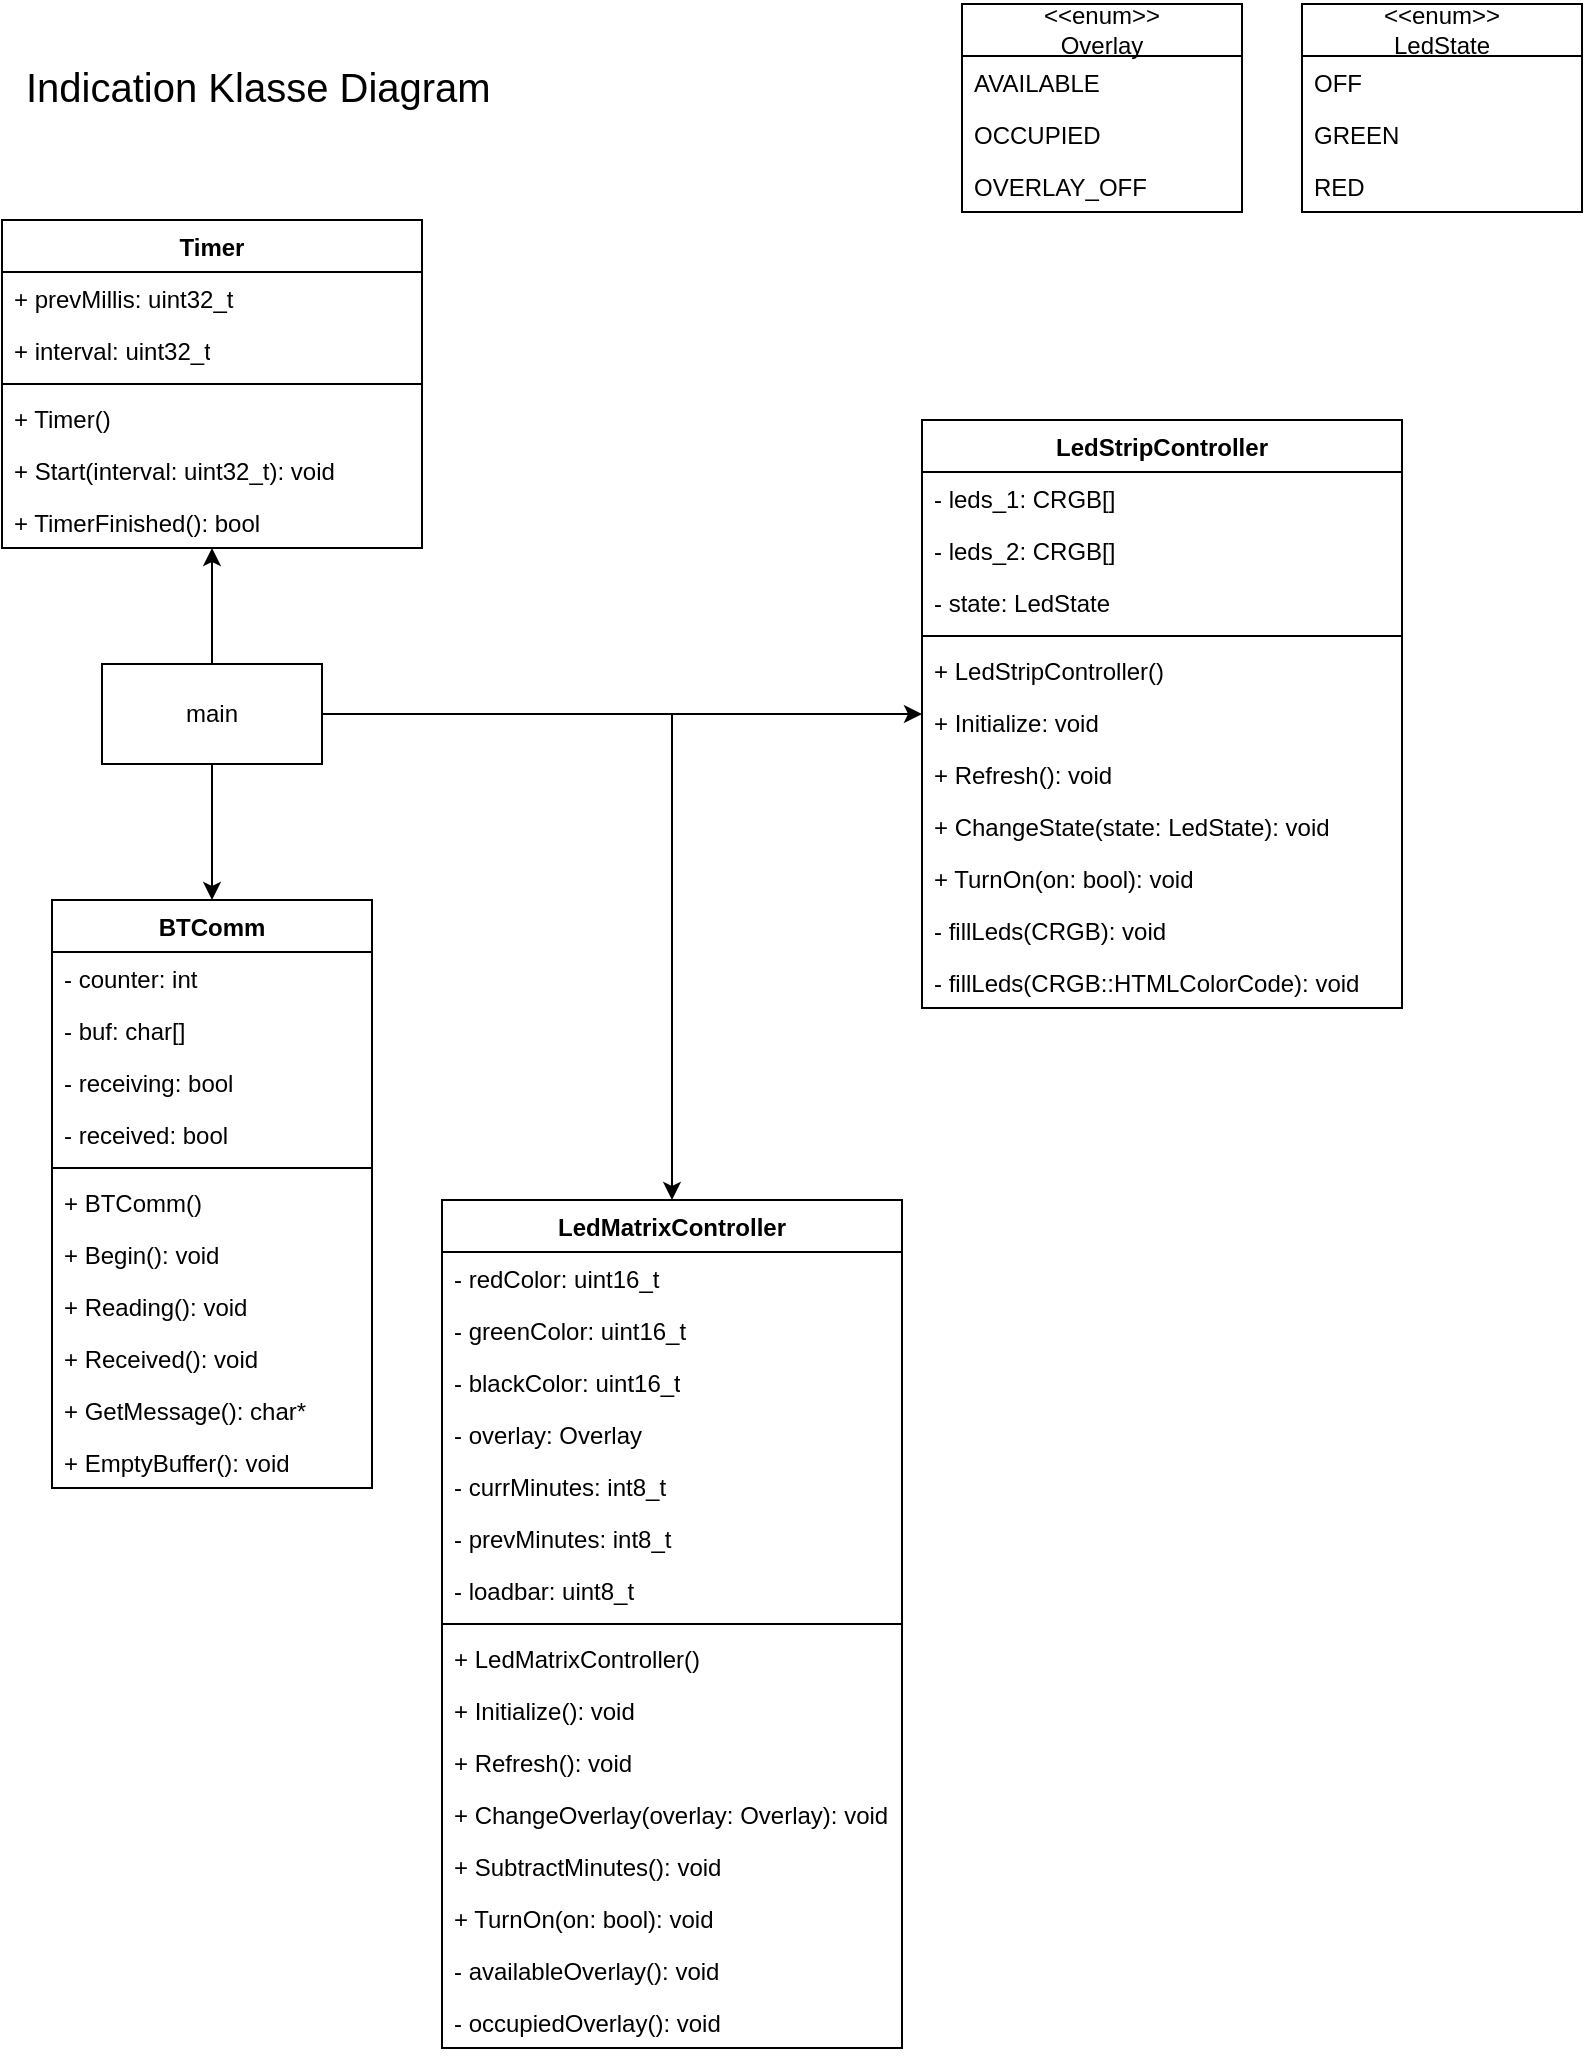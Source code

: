 <mxfile version="23.0.2" type="device" pages="3">
  <diagram name="indication_class_diagram" id="NNfYvnVeqsn_RB0buR1S">
    <mxGraphModel dx="1434" dy="844" grid="1" gridSize="10" guides="1" tooltips="1" connect="1" arrows="1" fold="1" page="1" pageScale="1" pageWidth="827" pageHeight="1169" math="0" shadow="0">
      <root>
        <mxCell id="0" />
        <mxCell id="1" parent="0" />
        <mxCell id="0fMO9VEvSMzmVVx_j5IC-1" value="BTComm" style="swimlane;fontStyle=1;align=center;verticalAlign=top;childLayout=stackLayout;horizontal=1;startSize=26;horizontalStack=0;resizeParent=1;resizeParentMax=0;resizeLast=0;collapsible=1;marginBottom=0;whiteSpace=wrap;html=1;" vertex="1" parent="1">
          <mxGeometry x="55" y="468" width="160" height="294" as="geometry" />
        </mxCell>
        <mxCell id="0fMO9VEvSMzmVVx_j5IC-2" value="- counter: int" style="text;strokeColor=none;fillColor=none;align=left;verticalAlign=top;spacingLeft=4;spacingRight=4;overflow=hidden;rotatable=0;points=[[0,0.5],[1,0.5]];portConstraint=eastwest;whiteSpace=wrap;html=1;" vertex="1" parent="0fMO9VEvSMzmVVx_j5IC-1">
          <mxGeometry y="26" width="160" height="26" as="geometry" />
        </mxCell>
        <mxCell id="1rypp4ab7RT1z3gHNynG-1" value="- buf: char[]" style="text;strokeColor=none;fillColor=none;align=left;verticalAlign=top;spacingLeft=4;spacingRight=4;overflow=hidden;rotatable=0;points=[[0,0.5],[1,0.5]];portConstraint=eastwest;whiteSpace=wrap;html=1;" vertex="1" parent="0fMO9VEvSMzmVVx_j5IC-1">
          <mxGeometry y="52" width="160" height="26" as="geometry" />
        </mxCell>
        <mxCell id="1rypp4ab7RT1z3gHNynG-2" value="- receiving: bool" style="text;strokeColor=none;fillColor=none;align=left;verticalAlign=top;spacingLeft=4;spacingRight=4;overflow=hidden;rotatable=0;points=[[0,0.5],[1,0.5]];portConstraint=eastwest;whiteSpace=wrap;html=1;" vertex="1" parent="0fMO9VEvSMzmVVx_j5IC-1">
          <mxGeometry y="78" width="160" height="26" as="geometry" />
        </mxCell>
        <mxCell id="1rypp4ab7RT1z3gHNynG-3" value="- received: bool" style="text;strokeColor=none;fillColor=none;align=left;verticalAlign=top;spacingLeft=4;spacingRight=4;overflow=hidden;rotatable=0;points=[[0,0.5],[1,0.5]];portConstraint=eastwest;whiteSpace=wrap;html=1;" vertex="1" parent="0fMO9VEvSMzmVVx_j5IC-1">
          <mxGeometry y="104" width="160" height="26" as="geometry" />
        </mxCell>
        <mxCell id="0fMO9VEvSMzmVVx_j5IC-3" value="" style="line;strokeWidth=1;fillColor=none;align=left;verticalAlign=middle;spacingTop=-1;spacingLeft=3;spacingRight=3;rotatable=0;labelPosition=right;points=[];portConstraint=eastwest;strokeColor=inherit;" vertex="1" parent="0fMO9VEvSMzmVVx_j5IC-1">
          <mxGeometry y="130" width="160" height="8" as="geometry" />
        </mxCell>
        <mxCell id="1rypp4ab7RT1z3gHNynG-4" value="+ BTComm()" style="text;strokeColor=none;fillColor=none;align=left;verticalAlign=top;spacingLeft=4;spacingRight=4;overflow=hidden;rotatable=0;points=[[0,0.5],[1,0.5]];portConstraint=eastwest;whiteSpace=wrap;html=1;" vertex="1" parent="0fMO9VEvSMzmVVx_j5IC-1">
          <mxGeometry y="138" width="160" height="26" as="geometry" />
        </mxCell>
        <mxCell id="1rypp4ab7RT1z3gHNynG-5" value="+ Begin(): void" style="text;strokeColor=none;fillColor=none;align=left;verticalAlign=top;spacingLeft=4;spacingRight=4;overflow=hidden;rotatable=0;points=[[0,0.5],[1,0.5]];portConstraint=eastwest;whiteSpace=wrap;html=1;" vertex="1" parent="0fMO9VEvSMzmVVx_j5IC-1">
          <mxGeometry y="164" width="160" height="26" as="geometry" />
        </mxCell>
        <mxCell id="0fMO9VEvSMzmVVx_j5IC-4" value="+ Reading(): void" style="text;strokeColor=none;fillColor=none;align=left;verticalAlign=top;spacingLeft=4;spacingRight=4;overflow=hidden;rotatable=0;points=[[0,0.5],[1,0.5]];portConstraint=eastwest;whiteSpace=wrap;html=1;" vertex="1" parent="0fMO9VEvSMzmVVx_j5IC-1">
          <mxGeometry y="190" width="160" height="26" as="geometry" />
        </mxCell>
        <mxCell id="1rypp4ab7RT1z3gHNynG-6" value="+ Received(): void" style="text;strokeColor=none;fillColor=none;align=left;verticalAlign=top;spacingLeft=4;spacingRight=4;overflow=hidden;rotatable=0;points=[[0,0.5],[1,0.5]];portConstraint=eastwest;whiteSpace=wrap;html=1;" vertex="1" parent="0fMO9VEvSMzmVVx_j5IC-1">
          <mxGeometry y="216" width="160" height="26" as="geometry" />
        </mxCell>
        <mxCell id="1rypp4ab7RT1z3gHNynG-8" value="+ GetMessage(): char*" style="text;strokeColor=none;fillColor=none;align=left;verticalAlign=top;spacingLeft=4;spacingRight=4;overflow=hidden;rotatable=0;points=[[0,0.5],[1,0.5]];portConstraint=eastwest;whiteSpace=wrap;html=1;" vertex="1" parent="0fMO9VEvSMzmVVx_j5IC-1">
          <mxGeometry y="242" width="160" height="26" as="geometry" />
        </mxCell>
        <mxCell id="1rypp4ab7RT1z3gHNynG-7" value="+ EmptyBuffer(): void" style="text;strokeColor=none;fillColor=none;align=left;verticalAlign=top;spacingLeft=4;spacingRight=4;overflow=hidden;rotatable=0;points=[[0,0.5],[1,0.5]];portConstraint=eastwest;whiteSpace=wrap;html=1;" vertex="1" parent="0fMO9VEvSMzmVVx_j5IC-1">
          <mxGeometry y="268" width="160" height="26" as="geometry" />
        </mxCell>
        <mxCell id="1rypp4ab7RT1z3gHNynG-13" value="LedMatrixController" style="swimlane;fontStyle=1;align=center;verticalAlign=top;childLayout=stackLayout;horizontal=1;startSize=26;horizontalStack=0;resizeParent=1;resizeParentMax=0;resizeLast=0;collapsible=1;marginBottom=0;whiteSpace=wrap;html=1;" vertex="1" parent="1">
          <mxGeometry x="250" y="618" width="230" height="424" as="geometry" />
        </mxCell>
        <mxCell id="1rypp4ab7RT1z3gHNynG-14" value="- redColor: uint16_t" style="text;strokeColor=none;fillColor=none;align=left;verticalAlign=top;spacingLeft=4;spacingRight=4;overflow=hidden;rotatable=0;points=[[0,0.5],[1,0.5]];portConstraint=eastwest;whiteSpace=wrap;html=1;" vertex="1" parent="1rypp4ab7RT1z3gHNynG-13">
          <mxGeometry y="26" width="230" height="26" as="geometry" />
        </mxCell>
        <mxCell id="1rypp4ab7RT1z3gHNynG-15" value="- greenColor: uint16_t" style="text;strokeColor=none;fillColor=none;align=left;verticalAlign=top;spacingLeft=4;spacingRight=4;overflow=hidden;rotatable=0;points=[[0,0.5],[1,0.5]];portConstraint=eastwest;whiteSpace=wrap;html=1;" vertex="1" parent="1rypp4ab7RT1z3gHNynG-13">
          <mxGeometry y="52" width="230" height="26" as="geometry" />
        </mxCell>
        <mxCell id="1rypp4ab7RT1z3gHNynG-16" value="- blackColor: uint16_t" style="text;strokeColor=none;fillColor=none;align=left;verticalAlign=top;spacingLeft=4;spacingRight=4;overflow=hidden;rotatable=0;points=[[0,0.5],[1,0.5]];portConstraint=eastwest;whiteSpace=wrap;html=1;" vertex="1" parent="1rypp4ab7RT1z3gHNynG-13">
          <mxGeometry y="78" width="230" height="26" as="geometry" />
        </mxCell>
        <mxCell id="1rypp4ab7RT1z3gHNynG-25" value="- overlay: Overlay" style="text;strokeColor=none;fillColor=none;align=left;verticalAlign=top;spacingLeft=4;spacingRight=4;overflow=hidden;rotatable=0;points=[[0,0.5],[1,0.5]];portConstraint=eastwest;whiteSpace=wrap;html=1;" vertex="1" parent="1rypp4ab7RT1z3gHNynG-13">
          <mxGeometry y="104" width="230" height="26" as="geometry" />
        </mxCell>
        <mxCell id="1rypp4ab7RT1z3gHNynG-26" value="- currMinutes: int8_t" style="text;strokeColor=none;fillColor=none;align=left;verticalAlign=top;spacingLeft=4;spacingRight=4;overflow=hidden;rotatable=0;points=[[0,0.5],[1,0.5]];portConstraint=eastwest;whiteSpace=wrap;html=1;" vertex="1" parent="1rypp4ab7RT1z3gHNynG-13">
          <mxGeometry y="130" width="230" height="26" as="geometry" />
        </mxCell>
        <mxCell id="1rypp4ab7RT1z3gHNynG-17" value="- prevMinutes: int8_t" style="text;strokeColor=none;fillColor=none;align=left;verticalAlign=top;spacingLeft=4;spacingRight=4;overflow=hidden;rotatable=0;points=[[0,0.5],[1,0.5]];portConstraint=eastwest;whiteSpace=wrap;html=1;" vertex="1" parent="1rypp4ab7RT1z3gHNynG-13">
          <mxGeometry y="156" width="230" height="26" as="geometry" />
        </mxCell>
        <mxCell id="1rypp4ab7RT1z3gHNynG-27" value="- loadbar: uint8_t" style="text;strokeColor=none;fillColor=none;align=left;verticalAlign=top;spacingLeft=4;spacingRight=4;overflow=hidden;rotatable=0;points=[[0,0.5],[1,0.5]];portConstraint=eastwest;whiteSpace=wrap;html=1;" vertex="1" parent="1rypp4ab7RT1z3gHNynG-13">
          <mxGeometry y="182" width="230" height="26" as="geometry" />
        </mxCell>
        <mxCell id="1rypp4ab7RT1z3gHNynG-18" value="" style="line;strokeWidth=1;fillColor=none;align=left;verticalAlign=middle;spacingTop=-1;spacingLeft=3;spacingRight=3;rotatable=0;labelPosition=right;points=[];portConstraint=eastwest;strokeColor=inherit;" vertex="1" parent="1rypp4ab7RT1z3gHNynG-13">
          <mxGeometry y="208" width="230" height="8" as="geometry" />
        </mxCell>
        <mxCell id="1rypp4ab7RT1z3gHNynG-19" value="+ LedMatrixController()" style="text;strokeColor=none;fillColor=none;align=left;verticalAlign=top;spacingLeft=4;spacingRight=4;overflow=hidden;rotatable=0;points=[[0,0.5],[1,0.5]];portConstraint=eastwest;whiteSpace=wrap;html=1;" vertex="1" parent="1rypp4ab7RT1z3gHNynG-13">
          <mxGeometry y="216" width="230" height="26" as="geometry" />
        </mxCell>
        <mxCell id="1rypp4ab7RT1z3gHNynG-20" value="+ Initialize(): void" style="text;strokeColor=none;fillColor=none;align=left;verticalAlign=top;spacingLeft=4;spacingRight=4;overflow=hidden;rotatable=0;points=[[0,0.5],[1,0.5]];portConstraint=eastwest;whiteSpace=wrap;html=1;" vertex="1" parent="1rypp4ab7RT1z3gHNynG-13">
          <mxGeometry y="242" width="230" height="26" as="geometry" />
        </mxCell>
        <mxCell id="1rypp4ab7RT1z3gHNynG-21" value="+ Refresh(): void" style="text;strokeColor=none;fillColor=none;align=left;verticalAlign=top;spacingLeft=4;spacingRight=4;overflow=hidden;rotatable=0;points=[[0,0.5],[1,0.5]];portConstraint=eastwest;whiteSpace=wrap;html=1;" vertex="1" parent="1rypp4ab7RT1z3gHNynG-13">
          <mxGeometry y="268" width="230" height="26" as="geometry" />
        </mxCell>
        <mxCell id="1rypp4ab7RT1z3gHNynG-22" value="+ ChangeOverlay(overlay: Overlay): void" style="text;strokeColor=none;fillColor=none;align=left;verticalAlign=top;spacingLeft=4;spacingRight=4;overflow=hidden;rotatable=0;points=[[0,0.5],[1,0.5]];portConstraint=eastwest;whiteSpace=wrap;html=1;" vertex="1" parent="1rypp4ab7RT1z3gHNynG-13">
          <mxGeometry y="294" width="230" height="26" as="geometry" />
        </mxCell>
        <mxCell id="1rypp4ab7RT1z3gHNynG-23" value="+ SubtractMinutes(): void" style="text;strokeColor=none;fillColor=none;align=left;verticalAlign=top;spacingLeft=4;spacingRight=4;overflow=hidden;rotatable=0;points=[[0,0.5],[1,0.5]];portConstraint=eastwest;whiteSpace=wrap;html=1;" vertex="1" parent="1rypp4ab7RT1z3gHNynG-13">
          <mxGeometry y="320" width="230" height="26" as="geometry" />
        </mxCell>
        <mxCell id="1rypp4ab7RT1z3gHNynG-24" value="+ TurnOn(on: bool): void" style="text;strokeColor=none;fillColor=none;align=left;verticalAlign=top;spacingLeft=4;spacingRight=4;overflow=hidden;rotatable=0;points=[[0,0.5],[1,0.5]];portConstraint=eastwest;whiteSpace=wrap;html=1;" vertex="1" parent="1rypp4ab7RT1z3gHNynG-13">
          <mxGeometry y="346" width="230" height="26" as="geometry" />
        </mxCell>
        <mxCell id="1rypp4ab7RT1z3gHNynG-29" value="- availableOverlay(): void" style="text;strokeColor=none;fillColor=none;align=left;verticalAlign=top;spacingLeft=4;spacingRight=4;overflow=hidden;rotatable=0;points=[[0,0.5],[1,0.5]];portConstraint=eastwest;whiteSpace=wrap;html=1;" vertex="1" parent="1rypp4ab7RT1z3gHNynG-13">
          <mxGeometry y="372" width="230" height="26" as="geometry" />
        </mxCell>
        <mxCell id="1rypp4ab7RT1z3gHNynG-28" value="- occupiedOverlay(): void" style="text;strokeColor=none;fillColor=none;align=left;verticalAlign=top;spacingLeft=4;spacingRight=4;overflow=hidden;rotatable=0;points=[[0,0.5],[1,0.5]];portConstraint=eastwest;whiteSpace=wrap;html=1;" vertex="1" parent="1rypp4ab7RT1z3gHNynG-13">
          <mxGeometry y="398" width="230" height="26" as="geometry" />
        </mxCell>
        <mxCell id="1rypp4ab7RT1z3gHNynG-30" value="&amp;lt;&amp;lt;enum&amp;gt;&amp;gt;&lt;br&gt;Overlay" style="swimlane;fontStyle=0;childLayout=stackLayout;horizontal=1;startSize=26;fillColor=none;horizontalStack=0;resizeParent=1;resizeParentMax=0;resizeLast=0;collapsible=1;marginBottom=0;whiteSpace=wrap;html=1;" vertex="1" parent="1">
          <mxGeometry x="510" y="20" width="140" height="104" as="geometry" />
        </mxCell>
        <mxCell id="1rypp4ab7RT1z3gHNynG-31" value="AVAILABLE" style="text;strokeColor=none;fillColor=none;align=left;verticalAlign=top;spacingLeft=4;spacingRight=4;overflow=hidden;rotatable=0;points=[[0,0.5],[1,0.5]];portConstraint=eastwest;whiteSpace=wrap;html=1;" vertex="1" parent="1rypp4ab7RT1z3gHNynG-30">
          <mxGeometry y="26" width="140" height="26" as="geometry" />
        </mxCell>
        <mxCell id="1rypp4ab7RT1z3gHNynG-32" value="OCCUPIED" style="text;strokeColor=none;fillColor=none;align=left;verticalAlign=top;spacingLeft=4;spacingRight=4;overflow=hidden;rotatable=0;points=[[0,0.5],[1,0.5]];portConstraint=eastwest;whiteSpace=wrap;html=1;" vertex="1" parent="1rypp4ab7RT1z3gHNynG-30">
          <mxGeometry y="52" width="140" height="26" as="geometry" />
        </mxCell>
        <mxCell id="1rypp4ab7RT1z3gHNynG-33" value="OVERLAY_OFF" style="text;strokeColor=none;fillColor=none;align=left;verticalAlign=top;spacingLeft=4;spacingRight=4;overflow=hidden;rotatable=0;points=[[0,0.5],[1,0.5]];portConstraint=eastwest;whiteSpace=wrap;html=1;" vertex="1" parent="1rypp4ab7RT1z3gHNynG-30">
          <mxGeometry y="78" width="140" height="26" as="geometry" />
        </mxCell>
        <mxCell id="1rypp4ab7RT1z3gHNynG-34" value="LedStripController" style="swimlane;fontStyle=1;align=center;verticalAlign=top;childLayout=stackLayout;horizontal=1;startSize=26;horizontalStack=0;resizeParent=1;resizeParentMax=0;resizeLast=0;collapsible=1;marginBottom=0;whiteSpace=wrap;html=1;" vertex="1" parent="1">
          <mxGeometry x="490" y="228" width="240" height="294" as="geometry" />
        </mxCell>
        <mxCell id="1rypp4ab7RT1z3gHNynG-35" value="- leds_1: CRGB[]" style="text;strokeColor=none;fillColor=none;align=left;verticalAlign=top;spacingLeft=4;spacingRight=4;overflow=hidden;rotatable=0;points=[[0,0.5],[1,0.5]];portConstraint=eastwest;whiteSpace=wrap;html=1;" vertex="1" parent="1rypp4ab7RT1z3gHNynG-34">
          <mxGeometry y="26" width="240" height="26" as="geometry" />
        </mxCell>
        <mxCell id="1rypp4ab7RT1z3gHNynG-42" value="- leds_2: CRGB[]" style="text;strokeColor=none;fillColor=none;align=left;verticalAlign=top;spacingLeft=4;spacingRight=4;overflow=hidden;rotatable=0;points=[[0,0.5],[1,0.5]];portConstraint=eastwest;whiteSpace=wrap;html=1;" vertex="1" parent="1rypp4ab7RT1z3gHNynG-34">
          <mxGeometry y="52" width="240" height="26" as="geometry" />
        </mxCell>
        <mxCell id="1rypp4ab7RT1z3gHNynG-43" value="- state: LedState" style="text;strokeColor=none;fillColor=none;align=left;verticalAlign=top;spacingLeft=4;spacingRight=4;overflow=hidden;rotatable=0;points=[[0,0.5],[1,0.5]];portConstraint=eastwest;whiteSpace=wrap;html=1;" vertex="1" parent="1rypp4ab7RT1z3gHNynG-34">
          <mxGeometry y="78" width="240" height="26" as="geometry" />
        </mxCell>
        <mxCell id="1rypp4ab7RT1z3gHNynG-36" value="" style="line;strokeWidth=1;fillColor=none;align=left;verticalAlign=middle;spacingTop=-1;spacingLeft=3;spacingRight=3;rotatable=0;labelPosition=right;points=[];portConstraint=eastwest;strokeColor=inherit;" vertex="1" parent="1rypp4ab7RT1z3gHNynG-34">
          <mxGeometry y="104" width="240" height="8" as="geometry" />
        </mxCell>
        <mxCell id="1rypp4ab7RT1z3gHNynG-37" value="+ LedStripController()" style="text;strokeColor=none;fillColor=none;align=left;verticalAlign=top;spacingLeft=4;spacingRight=4;overflow=hidden;rotatable=0;points=[[0,0.5],[1,0.5]];portConstraint=eastwest;whiteSpace=wrap;html=1;" vertex="1" parent="1rypp4ab7RT1z3gHNynG-34">
          <mxGeometry y="112" width="240" height="26" as="geometry" />
        </mxCell>
        <mxCell id="1rypp4ab7RT1z3gHNynG-45" value="+ Initialize: void" style="text;strokeColor=none;fillColor=none;align=left;verticalAlign=top;spacingLeft=4;spacingRight=4;overflow=hidden;rotatable=0;points=[[0,0.5],[1,0.5]];portConstraint=eastwest;whiteSpace=wrap;html=1;" vertex="1" parent="1rypp4ab7RT1z3gHNynG-34">
          <mxGeometry y="138" width="240" height="26" as="geometry" />
        </mxCell>
        <mxCell id="1rypp4ab7RT1z3gHNynG-46" value="+ Refresh(): void" style="text;strokeColor=none;fillColor=none;align=left;verticalAlign=top;spacingLeft=4;spacingRight=4;overflow=hidden;rotatable=0;points=[[0,0.5],[1,0.5]];portConstraint=eastwest;whiteSpace=wrap;html=1;" vertex="1" parent="1rypp4ab7RT1z3gHNynG-34">
          <mxGeometry y="164" width="240" height="26" as="geometry" />
        </mxCell>
        <mxCell id="1rypp4ab7RT1z3gHNynG-47" value="+ ChangeState(state: LedState): void" style="text;strokeColor=none;fillColor=none;align=left;verticalAlign=top;spacingLeft=4;spacingRight=4;overflow=hidden;rotatable=0;points=[[0,0.5],[1,0.5]];portConstraint=eastwest;whiteSpace=wrap;html=1;" vertex="1" parent="1rypp4ab7RT1z3gHNynG-34">
          <mxGeometry y="190" width="240" height="26" as="geometry" />
        </mxCell>
        <mxCell id="1rypp4ab7RT1z3gHNynG-44" value="+ TurnOn(on: bool): void" style="text;strokeColor=none;fillColor=none;align=left;verticalAlign=top;spacingLeft=4;spacingRight=4;overflow=hidden;rotatable=0;points=[[0,0.5],[1,0.5]];portConstraint=eastwest;whiteSpace=wrap;html=1;" vertex="1" parent="1rypp4ab7RT1z3gHNynG-34">
          <mxGeometry y="216" width="240" height="26" as="geometry" />
        </mxCell>
        <mxCell id="1rypp4ab7RT1z3gHNynG-48" value="- fillLeds(CRGB): void" style="text;strokeColor=none;fillColor=none;align=left;verticalAlign=top;spacingLeft=4;spacingRight=4;overflow=hidden;rotatable=0;points=[[0,0.5],[1,0.5]];portConstraint=eastwest;whiteSpace=wrap;html=1;" vertex="1" parent="1rypp4ab7RT1z3gHNynG-34">
          <mxGeometry y="242" width="240" height="26" as="geometry" />
        </mxCell>
        <mxCell id="1rypp4ab7RT1z3gHNynG-49" value="- fillLeds(CRGB::HTMLColorCode): void" style="text;strokeColor=none;fillColor=none;align=left;verticalAlign=top;spacingLeft=4;spacingRight=4;overflow=hidden;rotatable=0;points=[[0,0.5],[1,0.5]];portConstraint=eastwest;whiteSpace=wrap;html=1;" vertex="1" parent="1rypp4ab7RT1z3gHNynG-34">
          <mxGeometry y="268" width="240" height="26" as="geometry" />
        </mxCell>
        <mxCell id="1rypp4ab7RT1z3gHNynG-38" value="&amp;lt;&amp;lt;enum&amp;gt;&amp;gt;&lt;br&gt;LedState" style="swimlane;fontStyle=0;childLayout=stackLayout;horizontal=1;startSize=26;fillColor=none;horizontalStack=0;resizeParent=1;resizeParentMax=0;resizeLast=0;collapsible=1;marginBottom=0;whiteSpace=wrap;html=1;" vertex="1" parent="1">
          <mxGeometry x="680" y="20" width="140" height="104" as="geometry" />
        </mxCell>
        <mxCell id="1rypp4ab7RT1z3gHNynG-39" value="OFF" style="text;strokeColor=none;fillColor=none;align=left;verticalAlign=top;spacingLeft=4;spacingRight=4;overflow=hidden;rotatable=0;points=[[0,0.5],[1,0.5]];portConstraint=eastwest;whiteSpace=wrap;html=1;" vertex="1" parent="1rypp4ab7RT1z3gHNynG-38">
          <mxGeometry y="26" width="140" height="26" as="geometry" />
        </mxCell>
        <mxCell id="1rypp4ab7RT1z3gHNynG-40" value="GREEN" style="text;strokeColor=none;fillColor=none;align=left;verticalAlign=top;spacingLeft=4;spacingRight=4;overflow=hidden;rotatable=0;points=[[0,0.5],[1,0.5]];portConstraint=eastwest;whiteSpace=wrap;html=1;" vertex="1" parent="1rypp4ab7RT1z3gHNynG-38">
          <mxGeometry y="52" width="140" height="26" as="geometry" />
        </mxCell>
        <mxCell id="1rypp4ab7RT1z3gHNynG-41" value="RED" style="text;strokeColor=none;fillColor=none;align=left;verticalAlign=top;spacingLeft=4;spacingRight=4;overflow=hidden;rotatable=0;points=[[0,0.5],[1,0.5]];portConstraint=eastwest;whiteSpace=wrap;html=1;" vertex="1" parent="1rypp4ab7RT1z3gHNynG-38">
          <mxGeometry y="78" width="140" height="26" as="geometry" />
        </mxCell>
        <mxCell id="1rypp4ab7RT1z3gHNynG-50" value="Timer" style="swimlane;fontStyle=1;align=center;verticalAlign=top;childLayout=stackLayout;horizontal=1;startSize=26;horizontalStack=0;resizeParent=1;resizeParentMax=0;resizeLast=0;collapsible=1;marginBottom=0;whiteSpace=wrap;html=1;" vertex="1" parent="1">
          <mxGeometry x="30" y="128" width="210" height="164" as="geometry" />
        </mxCell>
        <mxCell id="1rypp4ab7RT1z3gHNynG-51" value="+ prevMillis: uint32_t" style="text;strokeColor=none;fillColor=none;align=left;verticalAlign=top;spacingLeft=4;spacingRight=4;overflow=hidden;rotatable=0;points=[[0,0.5],[1,0.5]];portConstraint=eastwest;whiteSpace=wrap;html=1;" vertex="1" parent="1rypp4ab7RT1z3gHNynG-50">
          <mxGeometry y="26" width="210" height="26" as="geometry" />
        </mxCell>
        <mxCell id="1rypp4ab7RT1z3gHNynG-54" value="+ interval: uint32_t" style="text;strokeColor=none;fillColor=none;align=left;verticalAlign=top;spacingLeft=4;spacingRight=4;overflow=hidden;rotatable=0;points=[[0,0.5],[1,0.5]];portConstraint=eastwest;whiteSpace=wrap;html=1;" vertex="1" parent="1rypp4ab7RT1z3gHNynG-50">
          <mxGeometry y="52" width="210" height="26" as="geometry" />
        </mxCell>
        <mxCell id="1rypp4ab7RT1z3gHNynG-52" value="" style="line;strokeWidth=1;fillColor=none;align=left;verticalAlign=middle;spacingTop=-1;spacingLeft=3;spacingRight=3;rotatable=0;labelPosition=right;points=[];portConstraint=eastwest;strokeColor=inherit;" vertex="1" parent="1rypp4ab7RT1z3gHNynG-50">
          <mxGeometry y="78" width="210" height="8" as="geometry" />
        </mxCell>
        <mxCell id="1rypp4ab7RT1z3gHNynG-53" value="+ Timer()" style="text;strokeColor=none;fillColor=none;align=left;verticalAlign=top;spacingLeft=4;spacingRight=4;overflow=hidden;rotatable=0;points=[[0,0.5],[1,0.5]];portConstraint=eastwest;whiteSpace=wrap;html=1;" vertex="1" parent="1rypp4ab7RT1z3gHNynG-50">
          <mxGeometry y="86" width="210" height="26" as="geometry" />
        </mxCell>
        <mxCell id="1rypp4ab7RT1z3gHNynG-57" value="+ Start(interval: uint32_t): void" style="text;strokeColor=none;fillColor=none;align=left;verticalAlign=top;spacingLeft=4;spacingRight=4;overflow=hidden;rotatable=0;points=[[0,0.5],[1,0.5]];portConstraint=eastwest;whiteSpace=wrap;html=1;" vertex="1" parent="1rypp4ab7RT1z3gHNynG-50">
          <mxGeometry y="112" width="210" height="26" as="geometry" />
        </mxCell>
        <mxCell id="1rypp4ab7RT1z3gHNynG-56" value="+ TimerFinished(): bool" style="text;strokeColor=none;fillColor=none;align=left;verticalAlign=top;spacingLeft=4;spacingRight=4;overflow=hidden;rotatable=0;points=[[0,0.5],[1,0.5]];portConstraint=eastwest;whiteSpace=wrap;html=1;" vertex="1" parent="1rypp4ab7RT1z3gHNynG-50">
          <mxGeometry y="138" width="210" height="26" as="geometry" />
        </mxCell>
        <mxCell id="1rypp4ab7RT1z3gHNynG-59" style="edgeStyle=orthogonalEdgeStyle;rounded=0;orthogonalLoop=1;jettySize=auto;html=1;exitX=1;exitY=0.5;exitDx=0;exitDy=0;" edge="1" parent="1" source="1rypp4ab7RT1z3gHNynG-58" target="1rypp4ab7RT1z3gHNynG-34">
          <mxGeometry relative="1" as="geometry" />
        </mxCell>
        <mxCell id="1rypp4ab7RT1z3gHNynG-60" style="edgeStyle=orthogonalEdgeStyle;rounded=0;orthogonalLoop=1;jettySize=auto;html=1;exitX=0.5;exitY=0;exitDx=0;exitDy=0;" edge="1" parent="1" source="1rypp4ab7RT1z3gHNynG-58" target="1rypp4ab7RT1z3gHNynG-50">
          <mxGeometry relative="1" as="geometry" />
        </mxCell>
        <mxCell id="1rypp4ab7RT1z3gHNynG-61" style="edgeStyle=orthogonalEdgeStyle;rounded=0;orthogonalLoop=1;jettySize=auto;html=1;exitX=0.5;exitY=1;exitDx=0;exitDy=0;" edge="1" parent="1" source="1rypp4ab7RT1z3gHNynG-58" target="0fMO9VEvSMzmVVx_j5IC-1">
          <mxGeometry relative="1" as="geometry" />
        </mxCell>
        <mxCell id="1rypp4ab7RT1z3gHNynG-62" style="edgeStyle=orthogonalEdgeStyle;rounded=0;orthogonalLoop=1;jettySize=auto;html=1;exitX=1;exitY=0.5;exitDx=0;exitDy=0;" edge="1" parent="1" source="1rypp4ab7RT1z3gHNynG-58" target="1rypp4ab7RT1z3gHNynG-13">
          <mxGeometry relative="1" as="geometry" />
        </mxCell>
        <mxCell id="1rypp4ab7RT1z3gHNynG-58" value="main" style="html=1;whiteSpace=wrap;" vertex="1" parent="1">
          <mxGeometry x="80" y="350" width="110" height="50" as="geometry" />
        </mxCell>
        <mxCell id="1rypp4ab7RT1z3gHNynG-63" value="Indication Klasse Diagram" style="text;html=1;strokeColor=none;fillColor=none;align=left;verticalAlign=middle;whiteSpace=wrap;rounded=0;fontSize=20;" vertex="1" parent="1">
          <mxGeometry x="40" y="46" width="400" height="30" as="geometry" />
        </mxCell>
      </root>
    </mxGraphModel>
  </diagram>
  <diagram id="BlFPMVz7szaa_oiztISc" name="remote_class_diagram">
    <mxGraphModel dx="1434" dy="844" grid="1" gridSize="10" guides="1" tooltips="1" connect="1" arrows="1" fold="1" page="1" pageScale="1" pageWidth="827" pageHeight="1169" math="0" shadow="0">
      <root>
        <mxCell id="0" />
        <mxCell id="1" parent="0" />
        <mxCell id="75pZmAj4amkMcMQr60Eq-1" value="Timer" style="swimlane;fontStyle=1;align=center;verticalAlign=top;childLayout=stackLayout;horizontal=1;startSize=26;horizontalStack=0;resizeParent=1;resizeParentMax=0;resizeLast=0;collapsible=1;marginBottom=0;whiteSpace=wrap;html=1;" vertex="1" parent="1">
          <mxGeometry x="30" y="128" width="210" height="164" as="geometry" />
        </mxCell>
        <mxCell id="75pZmAj4amkMcMQr60Eq-2" value="+ prevMillis: uint32_t" style="text;strokeColor=none;fillColor=none;align=left;verticalAlign=top;spacingLeft=4;spacingRight=4;overflow=hidden;rotatable=0;points=[[0,0.5],[1,0.5]];portConstraint=eastwest;whiteSpace=wrap;html=1;" vertex="1" parent="75pZmAj4amkMcMQr60Eq-1">
          <mxGeometry y="26" width="210" height="26" as="geometry" />
        </mxCell>
        <mxCell id="75pZmAj4amkMcMQr60Eq-3" value="+ interval: uint32_t" style="text;strokeColor=none;fillColor=none;align=left;verticalAlign=top;spacingLeft=4;spacingRight=4;overflow=hidden;rotatable=0;points=[[0,0.5],[1,0.5]];portConstraint=eastwest;whiteSpace=wrap;html=1;" vertex="1" parent="75pZmAj4amkMcMQr60Eq-1">
          <mxGeometry y="52" width="210" height="26" as="geometry" />
        </mxCell>
        <mxCell id="75pZmAj4amkMcMQr60Eq-4" value="" style="line;strokeWidth=1;fillColor=none;align=left;verticalAlign=middle;spacingTop=-1;spacingLeft=3;spacingRight=3;rotatable=0;labelPosition=right;points=[];portConstraint=eastwest;strokeColor=inherit;" vertex="1" parent="75pZmAj4amkMcMQr60Eq-1">
          <mxGeometry y="78" width="210" height="8" as="geometry" />
        </mxCell>
        <mxCell id="75pZmAj4amkMcMQr60Eq-5" value="+ Timer()" style="text;strokeColor=none;fillColor=none;align=left;verticalAlign=top;spacingLeft=4;spacingRight=4;overflow=hidden;rotatable=0;points=[[0,0.5],[1,0.5]];portConstraint=eastwest;whiteSpace=wrap;html=1;" vertex="1" parent="75pZmAj4amkMcMQr60Eq-1">
          <mxGeometry y="86" width="210" height="26" as="geometry" />
        </mxCell>
        <mxCell id="75pZmAj4amkMcMQr60Eq-6" value="+ Start(interval: uint32_t): void" style="text;strokeColor=none;fillColor=none;align=left;verticalAlign=top;spacingLeft=4;spacingRight=4;overflow=hidden;rotatable=0;points=[[0,0.5],[1,0.5]];portConstraint=eastwest;whiteSpace=wrap;html=1;" vertex="1" parent="75pZmAj4amkMcMQr60Eq-1">
          <mxGeometry y="112" width="210" height="26" as="geometry" />
        </mxCell>
        <mxCell id="75pZmAj4amkMcMQr60Eq-7" value="+ TimerFinished(): bool" style="text;strokeColor=none;fillColor=none;align=left;verticalAlign=top;spacingLeft=4;spacingRight=4;overflow=hidden;rotatable=0;points=[[0,0.5],[1,0.5]];portConstraint=eastwest;whiteSpace=wrap;html=1;" vertex="1" parent="75pZmAj4amkMcMQr60Eq-1">
          <mxGeometry y="138" width="210" height="26" as="geometry" />
        </mxCell>
        <mxCell id="75pZmAj4amkMcMQr60Eq-8" style="edgeStyle=orthogonalEdgeStyle;rounded=0;orthogonalLoop=1;jettySize=auto;html=1;exitX=0.5;exitY=0;exitDx=0;exitDy=0;" edge="1" parent="1" source="75pZmAj4amkMcMQr60Eq-9" target="75pZmAj4amkMcMQr60Eq-1">
          <mxGeometry relative="1" as="geometry" />
        </mxCell>
        <mxCell id="75pZmAj4amkMcMQr60Eq-23" style="edgeStyle=orthogonalEdgeStyle;rounded=0;orthogonalLoop=1;jettySize=auto;html=1;exitX=1;exitY=0.5;exitDx=0;exitDy=0;" edge="1" parent="1" source="75pZmAj4amkMcMQr60Eq-9" target="75pZmAj4amkMcMQr60Eq-11">
          <mxGeometry relative="1" as="geometry" />
        </mxCell>
        <mxCell id="75pZmAj4amkMcMQr60Eq-9" value="main" style="html=1;whiteSpace=wrap;" vertex="1" parent="1">
          <mxGeometry x="80" y="350" width="110" height="50" as="geometry" />
        </mxCell>
        <mxCell id="75pZmAj4amkMcMQr60Eq-10" value="Remote Klasse Diagram" style="text;html=1;strokeColor=none;fillColor=none;align=left;verticalAlign=middle;whiteSpace=wrap;rounded=0;fontSize=20;" vertex="1" parent="1">
          <mxGeometry x="40" y="46" width="400" height="30" as="geometry" />
        </mxCell>
        <mxCell id="75pZmAj4amkMcMQr60Eq-11" value="OLED" style="swimlane;fontStyle=1;align=center;verticalAlign=top;childLayout=stackLayout;horizontal=1;startSize=26;horizontalStack=0;resizeParent=1;resizeParentMax=0;resizeLast=0;collapsible=1;marginBottom=0;whiteSpace=wrap;html=1;" vertex="1" parent="1">
          <mxGeometry x="320" y="228" width="160" height="294" as="geometry" />
        </mxCell>
        <mxCell id="75pZmAj4amkMcMQr60Eq-12" value="- minutes: uint8_t" style="text;strokeColor=none;fillColor=none;align=left;verticalAlign=top;spacingLeft=4;spacingRight=4;overflow=hidden;rotatable=0;points=[[0,0.5],[1,0.5]];portConstraint=eastwest;whiteSpace=wrap;html=1;" vertex="1" parent="75pZmAj4amkMcMQr60Eq-11">
          <mxGeometry y="26" width="160" height="26" as="geometry" />
        </mxCell>
        <mxCell id="75pZmAj4amkMcMQr60Eq-15" value="- seconds: uint8_t" style="text;strokeColor=none;fillColor=none;align=left;verticalAlign=top;spacingLeft=4;spacingRight=4;overflow=hidden;rotatable=0;points=[[0,0.5],[1,0.5]];portConstraint=eastwest;whiteSpace=wrap;html=1;" vertex="1" parent="75pZmAj4amkMcMQr60Eq-11">
          <mxGeometry y="52" width="160" height="26" as="geometry" />
        </mxCell>
        <mxCell id="75pZmAj4amkMcMQr60Eq-13" value="" style="line;strokeWidth=1;fillColor=none;align=left;verticalAlign=middle;spacingTop=-1;spacingLeft=3;spacingRight=3;rotatable=0;labelPosition=right;points=[];portConstraint=eastwest;strokeColor=inherit;" vertex="1" parent="75pZmAj4amkMcMQr60Eq-11">
          <mxGeometry y="78" width="160" height="8" as="geometry" />
        </mxCell>
        <mxCell id="75pZmAj4amkMcMQr60Eq-16" value="+ OLED()" style="text;strokeColor=none;fillColor=none;align=left;verticalAlign=top;spacingLeft=4;spacingRight=4;overflow=hidden;rotatable=0;points=[[0,0.5],[1,0.5]];portConstraint=eastwest;whiteSpace=wrap;html=1;" vertex="1" parent="75pZmAj4amkMcMQr60Eq-11">
          <mxGeometry y="86" width="160" height="26" as="geometry" />
        </mxCell>
        <mxCell id="75pZmAj4amkMcMQr60Eq-14" value="+ Initialize(): void" style="text;strokeColor=none;fillColor=none;align=left;verticalAlign=top;spacingLeft=4;spacingRight=4;overflow=hidden;rotatable=0;points=[[0,0.5],[1,0.5]];portConstraint=eastwest;whiteSpace=wrap;html=1;" vertex="1" parent="75pZmAj4amkMcMQr60Eq-11">
          <mxGeometry y="112" width="160" height="26" as="geometry" />
        </mxCell>
        <mxCell id="75pZmAj4amkMcMQr60Eq-18" value="+ StartSession(): void" style="text;strokeColor=none;fillColor=none;align=left;verticalAlign=top;spacingLeft=4;spacingRight=4;overflow=hidden;rotatable=0;points=[[0,0.5],[1,0.5]];portConstraint=eastwest;whiteSpace=wrap;html=1;" vertex="1" parent="75pZmAj4amkMcMQr60Eq-11">
          <mxGeometry y="138" width="160" height="26" as="geometry" />
        </mxCell>
        <mxCell id="75pZmAj4amkMcMQr60Eq-19" value="+ Countdown(): void" style="text;strokeColor=none;fillColor=none;align=left;verticalAlign=top;spacingLeft=4;spacingRight=4;overflow=hidden;rotatable=0;points=[[0,0.5],[1,0.5]];portConstraint=eastwest;whiteSpace=wrap;html=1;" vertex="1" parent="75pZmAj4amkMcMQr60Eq-11">
          <mxGeometry y="164" width="160" height="26" as="geometry" />
        </mxCell>
        <mxCell id="75pZmAj4amkMcMQr60Eq-17" value="+ Duration(): void" style="text;strokeColor=none;fillColor=none;align=left;verticalAlign=top;spacingLeft=4;spacingRight=4;overflow=hidden;rotatable=0;points=[[0,0.5],[1,0.5]];portConstraint=eastwest;whiteSpace=wrap;html=1;" vertex="1" parent="75pZmAj4amkMcMQr60Eq-11">
          <mxGeometry y="190" width="160" height="26" as="geometry" />
        </mxCell>
        <mxCell id="75pZmAj4amkMcMQr60Eq-21" value="+ Clear(): void" style="text;strokeColor=none;fillColor=none;align=left;verticalAlign=top;spacingLeft=4;spacingRight=4;overflow=hidden;rotatable=0;points=[[0,0.5],[1,0.5]];portConstraint=eastwest;whiteSpace=wrap;html=1;" vertex="1" parent="75pZmAj4amkMcMQr60Eq-11">
          <mxGeometry y="216" width="160" height="26" as="geometry" />
        </mxCell>
        <mxCell id="75pZmAj4amkMcMQr60Eq-22" value="+ AddSecond(): void" style="text;strokeColor=none;fillColor=none;align=left;verticalAlign=top;spacingLeft=4;spacingRight=4;overflow=hidden;rotatable=0;points=[[0,0.5],[1,0.5]];portConstraint=eastwest;whiteSpace=wrap;html=1;" vertex="1" parent="75pZmAj4amkMcMQr60Eq-11">
          <mxGeometry y="242" width="160" height="26" as="geometry" />
        </mxCell>
        <mxCell id="75pZmAj4amkMcMQr60Eq-20" value="+ ClearSeconds(): void" style="text;strokeColor=none;fillColor=none;align=left;verticalAlign=top;spacingLeft=4;spacingRight=4;overflow=hidden;rotatable=0;points=[[0,0.5],[1,0.5]];portConstraint=eastwest;whiteSpace=wrap;html=1;" vertex="1" parent="75pZmAj4amkMcMQr60Eq-11">
          <mxGeometry y="268" width="160" height="26" as="geometry" />
        </mxCell>
      </root>
    </mxGraphModel>
  </diagram>
  <diagram id="UawR_nZCkJp4WSV_g8f9" name="protocol">
    <mxGraphModel dx="1195" dy="703" grid="1" gridSize="10" guides="1" tooltips="1" connect="1" arrows="1" fold="1" page="1" pageScale="1" pageWidth="827" pageHeight="1169" math="0" shadow="0">
      <root>
        <mxCell id="0" />
        <mxCell id="1" parent="0" />
        <mxCell id="2xonPPmViB_PNNPnCRuQ-1" value="" style="shape=table;startSize=0;container=1;collapsible=0;childLayout=tableLayout;fontSize=16;" vertex="1" parent="1">
          <mxGeometry x="40" y="120" width="199" height="80" as="geometry" />
        </mxCell>
        <mxCell id="2xonPPmViB_PNNPnCRuQ-10" value="" style="shape=tableRow;horizontal=0;startSize=0;swimlaneHead=0;swimlaneBody=0;strokeColor=inherit;top=0;left=0;bottom=0;right=0;collapsible=0;dropTarget=0;fillColor=none;points=[[0,0.5],[1,0.5]];portConstraint=eastwest;fontSize=16;" vertex="1" parent="2xonPPmViB_PNNPnCRuQ-1">
          <mxGeometry width="199" height="40" as="geometry" />
        </mxCell>
        <mxCell id="2xonPPmViB_PNNPnCRuQ-11" value="Start Char" style="shape=partialRectangle;html=1;whiteSpace=wrap;connectable=0;strokeColor=inherit;overflow=hidden;fillColor=none;top=0;left=0;bottom=0;right=0;pointerEvents=1;fontSize=16;" vertex="1" parent="2xonPPmViB_PNNPnCRuQ-10">
          <mxGeometry width="100" height="40" as="geometry">
            <mxRectangle width="100" height="40" as="alternateBounds" />
          </mxGeometry>
        </mxCell>
        <mxCell id="2xonPPmViB_PNNPnCRuQ-12" value="!" style="shape=partialRectangle;html=1;whiteSpace=wrap;connectable=0;strokeColor=inherit;overflow=hidden;fillColor=none;top=0;left=0;bottom=0;right=0;pointerEvents=1;fontSize=16;" vertex="1" parent="2xonPPmViB_PNNPnCRuQ-10">
          <mxGeometry x="100" width="99" height="40" as="geometry">
            <mxRectangle width="99" height="40" as="alternateBounds" />
          </mxGeometry>
        </mxCell>
        <mxCell id="2xonPPmViB_PNNPnCRuQ-6" value="" style="shape=tableRow;horizontal=0;startSize=0;swimlaneHead=0;swimlaneBody=0;strokeColor=inherit;top=0;left=0;bottom=0;right=0;collapsible=0;dropTarget=0;fillColor=none;points=[[0,0.5],[1,0.5]];portConstraint=eastwest;fontSize=16;" vertex="1" parent="2xonPPmViB_PNNPnCRuQ-1">
          <mxGeometry y="40" width="199" height="40" as="geometry" />
        </mxCell>
        <mxCell id="2xonPPmViB_PNNPnCRuQ-7" value="End Char" style="shape=partialRectangle;html=1;whiteSpace=wrap;connectable=0;strokeColor=inherit;overflow=hidden;fillColor=none;top=0;left=0;bottom=0;right=0;pointerEvents=1;fontSize=16;" vertex="1" parent="2xonPPmViB_PNNPnCRuQ-6">
          <mxGeometry width="100" height="40" as="geometry">
            <mxRectangle width="100" height="40" as="alternateBounds" />
          </mxGeometry>
        </mxCell>
        <mxCell id="2xonPPmViB_PNNPnCRuQ-8" value="&amp;amp;" style="shape=partialRectangle;html=1;whiteSpace=wrap;connectable=0;strokeColor=inherit;overflow=hidden;fillColor=none;top=0;left=0;bottom=0;right=0;pointerEvents=1;fontSize=16;" vertex="1" parent="2xonPPmViB_PNNPnCRuQ-6">
          <mxGeometry x="100" width="99" height="40" as="geometry">
            <mxRectangle width="99" height="40" as="alternateBounds" />
          </mxGeometry>
        </mxCell>
        <mxCell id="xzdX255DyCOaY2hYmLlH-1" value="Protocol" style="text;html=1;strokeColor=none;fillColor=none;align=left;verticalAlign=middle;whiteSpace=wrap;rounded=0;fontSize=20;" vertex="1" parent="1">
          <mxGeometry x="40" y="46" width="400" height="30" as="geometry" />
        </mxCell>
        <mxCell id="xzdX255DyCOaY2hYmLlH-2" value="" style="shape=table;startSize=0;container=1;collapsible=0;childLayout=tableLayout;fontSize=16;" vertex="1" parent="1">
          <mxGeometry x="40" y="240" width="540" height="40" as="geometry" />
        </mxCell>
        <mxCell id="xzdX255DyCOaY2hYmLlH-3" value="" style="shape=tableRow;horizontal=0;startSize=0;swimlaneHead=0;swimlaneBody=0;strokeColor=inherit;top=0;left=0;bottom=0;right=0;collapsible=0;dropTarget=0;fillColor=none;points=[[0,0.5],[1,0.5]];portConstraint=eastwest;fontSize=16;" vertex="1" parent="xzdX255DyCOaY2hYmLlH-2">
          <mxGeometry width="540" height="40" as="geometry" />
        </mxCell>
        <mxCell id="xzdX255DyCOaY2hYmLlH-4" value="A" style="shape=partialRectangle;html=1;whiteSpace=wrap;connectable=0;strokeColor=inherit;overflow=hidden;fillColor=none;top=0;left=0;bottom=0;right=0;pointerEvents=1;fontSize=16;" vertex="1" parent="xzdX255DyCOaY2hYmLlH-3">
          <mxGeometry width="60" height="40" as="geometry">
            <mxRectangle width="60" height="40" as="alternateBounds" />
          </mxGeometry>
        </mxCell>
        <mxCell id="xzdX255DyCOaY2hYmLlH-5" value="v" style="shape=partialRectangle;html=1;whiteSpace=wrap;connectable=0;strokeColor=inherit;overflow=hidden;fillColor=none;top=0;left=0;bottom=0;right=0;pointerEvents=1;fontSize=16;" vertex="1" parent="xzdX255DyCOaY2hYmLlH-3">
          <mxGeometry x="60" width="60" height="40" as="geometry">
            <mxRectangle width="60" height="40" as="alternateBounds" />
          </mxGeometry>
        </mxCell>
        <mxCell id="xzdX255DyCOaY2hYmLlH-19" value="a" style="shape=partialRectangle;html=1;whiteSpace=wrap;connectable=0;strokeColor=inherit;overflow=hidden;fillColor=none;top=0;left=0;bottom=0;right=0;pointerEvents=1;fontSize=16;" vertex="1" parent="xzdX255DyCOaY2hYmLlH-3">
          <mxGeometry x="120" width="60" height="40" as="geometry">
            <mxRectangle width="60" height="40" as="alternateBounds" />
          </mxGeometry>
        </mxCell>
        <mxCell id="xzdX255DyCOaY2hYmLlH-21" value="i" style="shape=partialRectangle;html=1;whiteSpace=wrap;connectable=0;strokeColor=inherit;overflow=hidden;fillColor=none;top=0;left=0;bottom=0;right=0;pointerEvents=1;fontSize=16;" vertex="1" parent="xzdX255DyCOaY2hYmLlH-3">
          <mxGeometry x="180" width="60" height="40" as="geometry">
            <mxRectangle width="60" height="40" as="alternateBounds" />
          </mxGeometry>
        </mxCell>
        <mxCell id="xzdX255DyCOaY2hYmLlH-23" value="l" style="shape=partialRectangle;html=1;whiteSpace=wrap;connectable=0;strokeColor=inherit;overflow=hidden;fillColor=none;top=0;left=0;bottom=0;right=0;pointerEvents=1;fontSize=16;" vertex="1" parent="xzdX255DyCOaY2hYmLlH-3">
          <mxGeometry x="240" width="60" height="40" as="geometry">
            <mxRectangle width="60" height="40" as="alternateBounds" />
          </mxGeometry>
        </mxCell>
        <mxCell id="xzdX255DyCOaY2hYmLlH-25" value="a" style="shape=partialRectangle;html=1;whiteSpace=wrap;connectable=0;strokeColor=inherit;overflow=hidden;fillColor=none;top=0;left=0;bottom=0;right=0;pointerEvents=1;fontSize=16;" vertex="1" parent="xzdX255DyCOaY2hYmLlH-3">
          <mxGeometry x="300" width="60" height="40" as="geometry">
            <mxRectangle width="60" height="40" as="alternateBounds" />
          </mxGeometry>
        </mxCell>
        <mxCell id="xzdX255DyCOaY2hYmLlH-27" value="b" style="shape=partialRectangle;html=1;whiteSpace=wrap;connectable=0;strokeColor=inherit;overflow=hidden;fillColor=none;top=0;left=0;bottom=0;right=0;pointerEvents=1;fontSize=16;" vertex="1" parent="xzdX255DyCOaY2hYmLlH-3">
          <mxGeometry x="360" width="60" height="40" as="geometry">
            <mxRectangle width="60" height="40" as="alternateBounds" />
          </mxGeometry>
        </mxCell>
        <mxCell id="xzdX255DyCOaY2hYmLlH-33" value="l" style="shape=partialRectangle;html=1;whiteSpace=wrap;connectable=0;strokeColor=inherit;overflow=hidden;fillColor=none;top=0;left=0;bottom=0;right=0;pointerEvents=1;fontSize=16;" vertex="1" parent="xzdX255DyCOaY2hYmLlH-3">
          <mxGeometry x="420" width="60" height="40" as="geometry">
            <mxRectangle width="60" height="40" as="alternateBounds" />
          </mxGeometry>
        </mxCell>
        <mxCell id="xzdX255DyCOaY2hYmLlH-34" value="e" style="shape=partialRectangle;html=1;whiteSpace=wrap;connectable=0;strokeColor=inherit;overflow=hidden;fillColor=none;top=0;left=0;bottom=0;right=0;pointerEvents=1;fontSize=16;" vertex="1" parent="xzdX255DyCOaY2hYmLlH-3">
          <mxGeometry x="480" width="60" height="40" as="geometry">
            <mxRectangle width="60" height="40" as="alternateBounds" />
          </mxGeometry>
        </mxCell>
        <mxCell id="xzdX255DyCOaY2hYmLlH-35" value="" style="shape=table;startSize=0;container=1;collapsible=0;childLayout=tableLayout;fontSize=16;" vertex="1" parent="1">
          <mxGeometry x="40" y="360" width="480" height="40" as="geometry" />
        </mxCell>
        <mxCell id="xzdX255DyCOaY2hYmLlH-36" value="" style="shape=tableRow;horizontal=0;startSize=0;swimlaneHead=0;swimlaneBody=0;strokeColor=inherit;top=0;left=0;bottom=0;right=0;collapsible=0;dropTarget=0;fillColor=none;points=[[0,0.5],[1,0.5]];portConstraint=eastwest;fontSize=16;" vertex="1" parent="xzdX255DyCOaY2hYmLlH-35">
          <mxGeometry width="480" height="40" as="geometry" />
        </mxCell>
        <mxCell id="xzdX255DyCOaY2hYmLlH-37" value="O" style="shape=partialRectangle;html=1;whiteSpace=wrap;connectable=0;strokeColor=inherit;overflow=hidden;fillColor=none;top=0;left=0;bottom=0;right=0;pointerEvents=1;fontSize=16;" vertex="1" parent="xzdX255DyCOaY2hYmLlH-36">
          <mxGeometry width="60" height="40" as="geometry">
            <mxRectangle width="60" height="40" as="alternateBounds" />
          </mxGeometry>
        </mxCell>
        <mxCell id="xzdX255DyCOaY2hYmLlH-38" value="c" style="shape=partialRectangle;html=1;whiteSpace=wrap;connectable=0;strokeColor=inherit;overflow=hidden;fillColor=none;top=0;left=0;bottom=0;right=0;pointerEvents=1;fontSize=16;" vertex="1" parent="xzdX255DyCOaY2hYmLlH-36">
          <mxGeometry x="60" width="60" height="40" as="geometry">
            <mxRectangle width="60" height="40" as="alternateBounds" />
          </mxGeometry>
        </mxCell>
        <mxCell id="xzdX255DyCOaY2hYmLlH-39" value="c" style="shape=partialRectangle;html=1;whiteSpace=wrap;connectable=0;strokeColor=inherit;overflow=hidden;fillColor=none;top=0;left=0;bottom=0;right=0;pointerEvents=1;fontSize=16;" vertex="1" parent="xzdX255DyCOaY2hYmLlH-36">
          <mxGeometry x="120" width="60" height="40" as="geometry">
            <mxRectangle width="60" height="40" as="alternateBounds" />
          </mxGeometry>
        </mxCell>
        <mxCell id="xzdX255DyCOaY2hYmLlH-40" value="u" style="shape=partialRectangle;html=1;whiteSpace=wrap;connectable=0;strokeColor=inherit;overflow=hidden;fillColor=none;top=0;left=0;bottom=0;right=0;pointerEvents=1;fontSize=16;" vertex="1" parent="xzdX255DyCOaY2hYmLlH-36">
          <mxGeometry x="180" width="60" height="40" as="geometry">
            <mxRectangle width="60" height="40" as="alternateBounds" />
          </mxGeometry>
        </mxCell>
        <mxCell id="xzdX255DyCOaY2hYmLlH-41" value="p" style="shape=partialRectangle;html=1;whiteSpace=wrap;connectable=0;strokeColor=inherit;overflow=hidden;fillColor=none;top=0;left=0;bottom=0;right=0;pointerEvents=1;fontSize=16;" vertex="1" parent="xzdX255DyCOaY2hYmLlH-36">
          <mxGeometry x="240" width="60" height="40" as="geometry">
            <mxRectangle width="60" height="40" as="alternateBounds" />
          </mxGeometry>
        </mxCell>
        <mxCell id="xzdX255DyCOaY2hYmLlH-42" value="i" style="shape=partialRectangle;html=1;whiteSpace=wrap;connectable=0;strokeColor=inherit;overflow=hidden;fillColor=none;top=0;left=0;bottom=0;right=0;pointerEvents=1;fontSize=16;" vertex="1" parent="xzdX255DyCOaY2hYmLlH-36">
          <mxGeometry x="300" width="60" height="40" as="geometry">
            <mxRectangle width="60" height="40" as="alternateBounds" />
          </mxGeometry>
        </mxCell>
        <mxCell id="xzdX255DyCOaY2hYmLlH-43" value="e" style="shape=partialRectangle;html=1;whiteSpace=wrap;connectable=0;strokeColor=inherit;overflow=hidden;fillColor=none;top=0;left=0;bottom=0;right=0;pointerEvents=1;fontSize=16;" vertex="1" parent="xzdX255DyCOaY2hYmLlH-36">
          <mxGeometry x="360" width="60" height="40" as="geometry">
            <mxRectangle width="60" height="40" as="alternateBounds" />
          </mxGeometry>
        </mxCell>
        <mxCell id="xzdX255DyCOaY2hYmLlH-44" value="d" style="shape=partialRectangle;html=1;whiteSpace=wrap;connectable=0;strokeColor=inherit;overflow=hidden;fillColor=none;top=0;left=0;bottom=0;right=0;pointerEvents=1;fontSize=16;" vertex="1" parent="xzdX255DyCOaY2hYmLlH-36">
          <mxGeometry x="420" width="60" height="40" as="geometry">
            <mxRectangle width="60" height="40" as="alternateBounds" />
          </mxGeometry>
        </mxCell>
        <mxCell id="xzdX255DyCOaY2hYmLlH-46" value="" style="shape=table;startSize=0;container=1;collapsible=0;childLayout=tableLayout;fontSize=16;" vertex="1" parent="1">
          <mxGeometry x="40" y="480" width="180" height="40" as="geometry" />
        </mxCell>
        <mxCell id="xzdX255DyCOaY2hYmLlH-47" value="" style="shape=tableRow;horizontal=0;startSize=0;swimlaneHead=0;swimlaneBody=0;strokeColor=inherit;top=0;left=0;bottom=0;right=0;collapsible=0;dropTarget=0;fillColor=none;points=[[0,0.5],[1,0.5]];portConstraint=eastwest;fontSize=16;" vertex="1" parent="xzdX255DyCOaY2hYmLlH-46">
          <mxGeometry width="180" height="40" as="geometry" />
        </mxCell>
        <mxCell id="xzdX255DyCOaY2hYmLlH-48" value="O" style="shape=partialRectangle;html=1;whiteSpace=wrap;connectable=0;strokeColor=inherit;overflow=hidden;fillColor=none;top=0;left=0;bottom=0;right=0;pointerEvents=1;fontSize=16;" vertex="1" parent="xzdX255DyCOaY2hYmLlH-47">
          <mxGeometry width="60" height="40" as="geometry">
            <mxRectangle width="60" height="40" as="alternateBounds" />
          </mxGeometry>
        </mxCell>
        <mxCell id="xzdX255DyCOaY2hYmLlH-49" value="f" style="shape=partialRectangle;html=1;whiteSpace=wrap;connectable=0;strokeColor=inherit;overflow=hidden;fillColor=none;top=0;left=0;bottom=0;right=0;pointerEvents=1;fontSize=16;" vertex="1" parent="xzdX255DyCOaY2hYmLlH-47">
          <mxGeometry x="60" width="60" height="40" as="geometry">
            <mxRectangle width="60" height="40" as="alternateBounds" />
          </mxGeometry>
        </mxCell>
        <mxCell id="xzdX255DyCOaY2hYmLlH-50" value="f" style="shape=partialRectangle;html=1;whiteSpace=wrap;connectable=0;strokeColor=inherit;overflow=hidden;fillColor=none;top=0;left=0;bottom=0;right=0;pointerEvents=1;fontSize=16;" vertex="1" parent="xzdX255DyCOaY2hYmLlH-47">
          <mxGeometry x="120" width="60" height="40" as="geometry">
            <mxRectangle width="60" height="40" as="alternateBounds" />
          </mxGeometry>
        </mxCell>
        <mxCell id="xzdX255DyCOaY2hYmLlH-57" value="" style="shape=table;startSize=0;container=1;collapsible=0;childLayout=tableLayout;fontSize=16;" vertex="1" parent="1">
          <mxGeometry x="40" y="600" width="120" height="40" as="geometry" />
        </mxCell>
        <mxCell id="xzdX255DyCOaY2hYmLlH-58" value="" style="shape=tableRow;horizontal=0;startSize=0;swimlaneHead=0;swimlaneBody=0;strokeColor=inherit;top=0;left=0;bottom=0;right=0;collapsible=0;dropTarget=0;fillColor=none;points=[[0,0.5],[1,0.5]];portConstraint=eastwest;fontSize=16;" vertex="1" parent="xzdX255DyCOaY2hYmLlH-57">
          <mxGeometry width="120" height="40" as="geometry" />
        </mxCell>
        <mxCell id="xzdX255DyCOaY2hYmLlH-59" value="O" style="shape=partialRectangle;html=1;whiteSpace=wrap;connectable=0;strokeColor=inherit;overflow=hidden;fillColor=none;top=0;left=0;bottom=0;right=0;pointerEvents=1;fontSize=16;" vertex="1" parent="xzdX255DyCOaY2hYmLlH-58">
          <mxGeometry width="60" height="40" as="geometry">
            <mxRectangle width="60" height="40" as="alternateBounds" />
          </mxGeometry>
        </mxCell>
        <mxCell id="xzdX255DyCOaY2hYmLlH-60" value="n" style="shape=partialRectangle;html=1;whiteSpace=wrap;connectable=0;strokeColor=inherit;overflow=hidden;fillColor=none;top=0;left=0;bottom=0;right=0;pointerEvents=1;fontSize=16;" vertex="1" parent="xzdX255DyCOaY2hYmLlH-58">
          <mxGeometry x="60" width="60" height="40" as="geometry">
            <mxRectangle width="60" height="40" as="alternateBounds" />
          </mxGeometry>
        </mxCell>
        <mxCell id="xzdX255DyCOaY2hYmLlH-64" value="Verander overlay van led matrix naar beschikbaar. Verander kleur van led strips naar groen." style="text;html=1;strokeColor=none;fillColor=none;align=left;verticalAlign=top;whiteSpace=wrap;rounded=0;" vertex="1" parent="1">
          <mxGeometry x="40" y="290" width="560" height="30" as="geometry" />
        </mxCell>
        <mxCell id="xzdX255DyCOaY2hYmLlH-65" value="Verander overlay van led matrix naar bezet. Verander kleur van led strips naar rood." style="text;html=1;strokeColor=none;fillColor=none;align=left;verticalAlign=top;whiteSpace=wrap;rounded=0;" vertex="1" parent="1">
          <mxGeometry x="40" y="410" width="560" height="30" as="geometry" />
        </mxCell>
        <mxCell id="xzdX255DyCOaY2hYmLlH-66" value="Zet led matrix en led strips uit." style="text;html=1;strokeColor=none;fillColor=none;align=left;verticalAlign=top;whiteSpace=wrap;rounded=0;" vertex="1" parent="1">
          <mxGeometry x="40" y="530" width="560" height="30" as="geometry" />
        </mxCell>
        <mxCell id="xzdX255DyCOaY2hYmLlH-67" value="Zet led matrix en led strips aan." style="text;html=1;strokeColor=none;fillColor=none;align=left;verticalAlign=top;whiteSpace=wrap;rounded=0;" vertex="1" parent="1">
          <mxGeometry x="40" y="650" width="560" height="30" as="geometry" />
        </mxCell>
      </root>
    </mxGraphModel>
  </diagram>
</mxfile>
